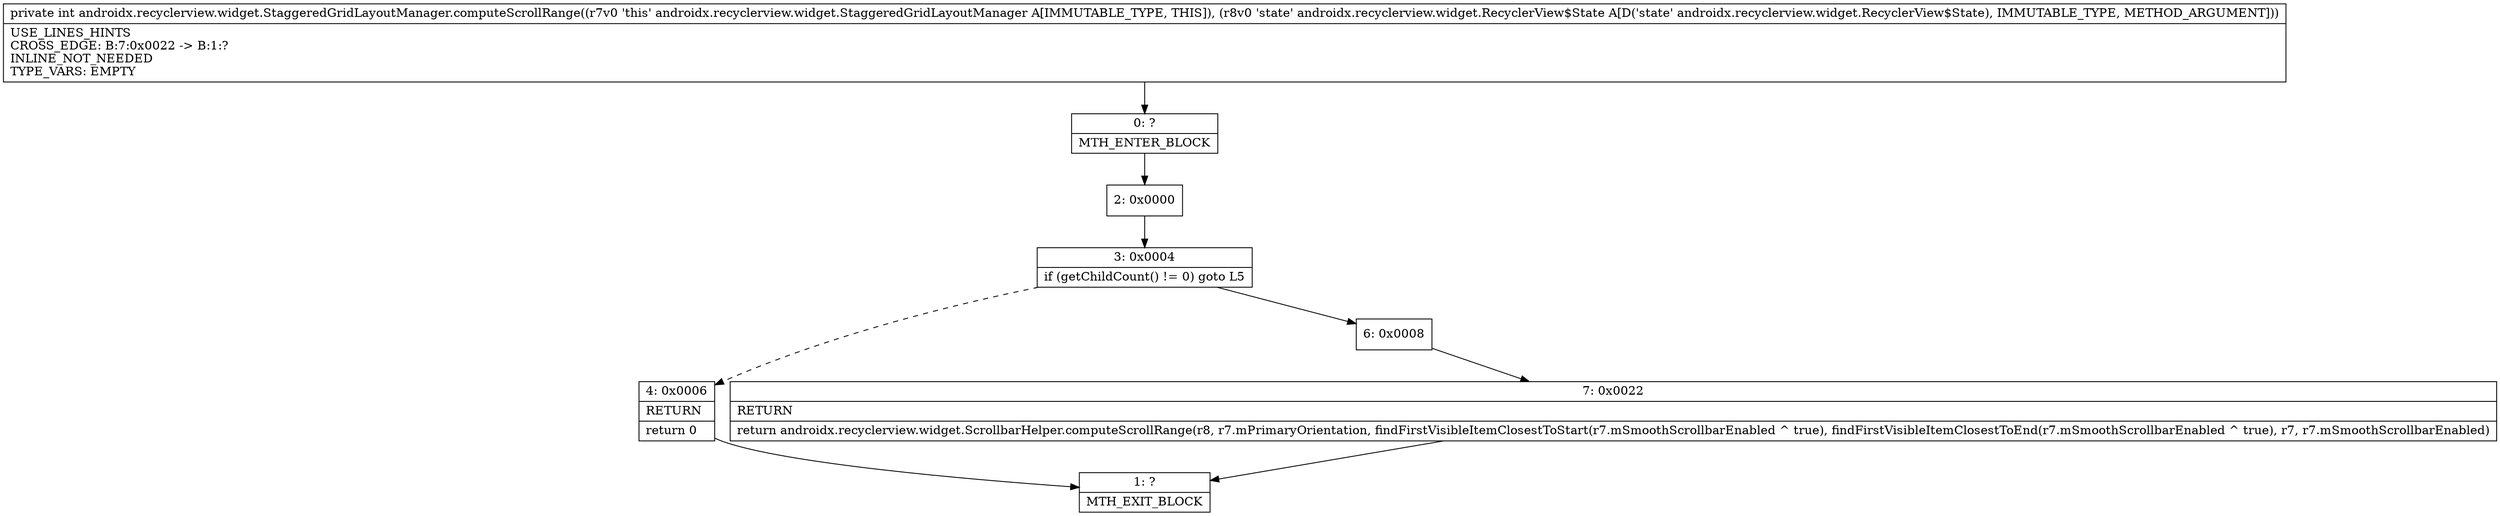 digraph "CFG forandroidx.recyclerview.widget.StaggeredGridLayoutManager.computeScrollRange(Landroidx\/recyclerview\/widget\/RecyclerView$State;)I" {
Node_0 [shape=record,label="{0\:\ ?|MTH_ENTER_BLOCK\l}"];
Node_2 [shape=record,label="{2\:\ 0x0000}"];
Node_3 [shape=record,label="{3\:\ 0x0004|if (getChildCount() != 0) goto L5\l}"];
Node_4 [shape=record,label="{4\:\ 0x0006|RETURN\l|return 0\l}"];
Node_1 [shape=record,label="{1\:\ ?|MTH_EXIT_BLOCK\l}"];
Node_6 [shape=record,label="{6\:\ 0x0008}"];
Node_7 [shape=record,label="{7\:\ 0x0022|RETURN\l|return androidx.recyclerview.widget.ScrollbarHelper.computeScrollRange(r8, r7.mPrimaryOrientation, findFirstVisibleItemClosestToStart(r7.mSmoothScrollbarEnabled ^ true), findFirstVisibleItemClosestToEnd(r7.mSmoothScrollbarEnabled ^ true), r7, r7.mSmoothScrollbarEnabled)\l}"];
MethodNode[shape=record,label="{private int androidx.recyclerview.widget.StaggeredGridLayoutManager.computeScrollRange((r7v0 'this' androidx.recyclerview.widget.StaggeredGridLayoutManager A[IMMUTABLE_TYPE, THIS]), (r8v0 'state' androidx.recyclerview.widget.RecyclerView$State A[D('state' androidx.recyclerview.widget.RecyclerView$State), IMMUTABLE_TYPE, METHOD_ARGUMENT]))  | USE_LINES_HINTS\lCROSS_EDGE: B:7:0x0022 \-\> B:1:?\lINLINE_NOT_NEEDED\lTYPE_VARS: EMPTY\l}"];
MethodNode -> Node_0;Node_0 -> Node_2;
Node_2 -> Node_3;
Node_3 -> Node_4[style=dashed];
Node_3 -> Node_6;
Node_4 -> Node_1;
Node_6 -> Node_7;
Node_7 -> Node_1;
}

